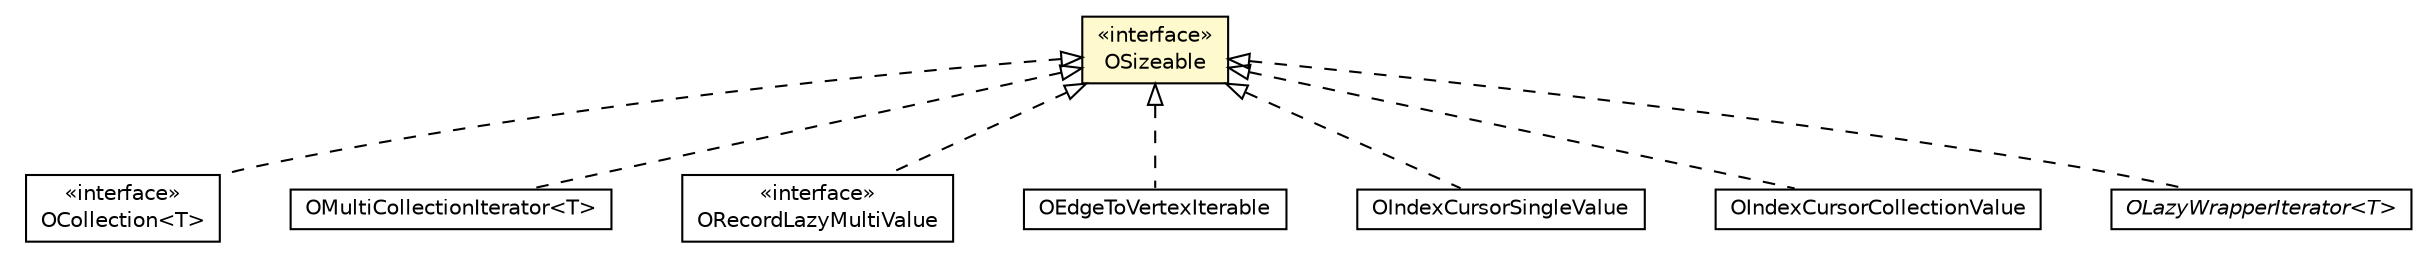 #!/usr/local/bin/dot
#
# Class diagram 
# Generated by UMLGraph version R5_6-24-gf6e263 (http://www.umlgraph.org/)
#

digraph G {
	edge [fontname="Helvetica",fontsize=10,labelfontname="Helvetica",labelfontsize=10];
	node [fontname="Helvetica",fontsize=10,shape=plaintext];
	nodesep=0.25;
	ranksep=0.5;
	// com.orientechnologies.common.collection.OCollection<T>
	c6843877 [label=<<table title="com.orientechnologies.common.collection.OCollection" border="0" cellborder="1" cellspacing="0" cellpadding="2" port="p" href="../collection/OCollection.html">
		<tr><td><table border="0" cellspacing="0" cellpadding="1">
<tr><td align="center" balign="center"> &#171;interface&#187; </td></tr>
<tr><td align="center" balign="center"> OCollection&lt;T&gt; </td></tr>
		</table></td></tr>
		</table>>, URL="../collection/OCollection.html", fontname="Helvetica", fontcolor="black", fontsize=10.0];
	// com.orientechnologies.common.collection.OMultiCollectionIterator<T>
	c6843882 [label=<<table title="com.orientechnologies.common.collection.OMultiCollectionIterator" border="0" cellborder="1" cellspacing="0" cellpadding="2" port="p" href="../collection/OMultiCollectionIterator.html">
		<tr><td><table border="0" cellspacing="0" cellpadding="1">
<tr><td align="center" balign="center"> OMultiCollectionIterator&lt;T&gt; </td></tr>
		</table></td></tr>
		</table>>, URL="../collection/OMultiCollectionIterator.html", fontname="Helvetica", fontcolor="black", fontsize=10.0];
	// com.orientechnologies.common.util.OSizeable
	c6843972 [label=<<table title="com.orientechnologies.common.util.OSizeable" border="0" cellborder="1" cellspacing="0" cellpadding="2" port="p" bgcolor="lemonChiffon" href="./OSizeable.html">
		<tr><td><table border="0" cellspacing="0" cellpadding="1">
<tr><td align="center" balign="center"> &#171;interface&#187; </td></tr>
<tr><td align="center" balign="center"> OSizeable </td></tr>
		</table></td></tr>
		</table>>, URL="./OSizeable.html", fontname="Helvetica", fontcolor="black", fontsize=10.0];
	// com.orientechnologies.orient.core.db.record.ORecordLazyMultiValue
	c6844096 [label=<<table title="com.orientechnologies.orient.core.db.record.ORecordLazyMultiValue" border="0" cellborder="1" cellspacing="0" cellpadding="2" port="p" href="../../orient/core/db/record/ORecordLazyMultiValue.html">
		<tr><td><table border="0" cellspacing="0" cellpadding="1">
<tr><td align="center" balign="center"> &#171;interface&#187; </td></tr>
<tr><td align="center" balign="center"> ORecordLazyMultiValue </td></tr>
		</table></td></tr>
		</table>>, URL="../../orient/core/db/record/ORecordLazyMultiValue.html", fontname="Helvetica", fontcolor="black", fontsize=10.0];
	// com.orientechnologies.orient.core.record.impl.OEdgeToVertexIterable
	c6844173 [label=<<table title="com.orientechnologies.orient.core.record.impl.OEdgeToVertexIterable" border="0" cellborder="1" cellspacing="0" cellpadding="2" port="p" href="../../orient/core/record/impl/OEdgeToVertexIterable.html">
		<tr><td><table border="0" cellspacing="0" cellpadding="1">
<tr><td align="center" balign="center"> OEdgeToVertexIterable </td></tr>
		</table></td></tr>
		</table>>, URL="../../orient/core/record/impl/OEdgeToVertexIterable.html", fontname="Helvetica", fontcolor="black", fontsize=10.0];
	// com.orientechnologies.orient.core.index.OIndexCursorSingleValue
	c6845514 [label=<<table title="com.orientechnologies.orient.core.index.OIndexCursorSingleValue" border="0" cellborder="1" cellspacing="0" cellpadding="2" port="p" href="../../orient/core/index/OIndexCursorSingleValue.html">
		<tr><td><table border="0" cellspacing="0" cellpadding="1">
<tr><td align="center" balign="center"> OIndexCursorSingleValue </td></tr>
		</table></td></tr>
		</table>>, URL="../../orient/core/index/OIndexCursorSingleValue.html", fontname="Helvetica", fontcolor="black", fontsize=10.0];
	// com.orientechnologies.orient.core.index.OIndexCursorCollectionValue
	c6845531 [label=<<table title="com.orientechnologies.orient.core.index.OIndexCursorCollectionValue" border="0" cellborder="1" cellspacing="0" cellpadding="2" port="p" href="../../orient/core/index/OIndexCursorCollectionValue.html">
		<tr><td><table border="0" cellspacing="0" cellpadding="1">
<tr><td align="center" balign="center"> OIndexCursorCollectionValue </td></tr>
		</table></td></tr>
		</table>>, URL="../../orient/core/index/OIndexCursorCollectionValue.html", fontname="Helvetica", fontcolor="black", fontsize=10.0];
	// com.orientechnologies.orient.core.iterator.OLazyWrapperIterator<T>
	c6845578 [label=<<table title="com.orientechnologies.orient.core.iterator.OLazyWrapperIterator" border="0" cellborder="1" cellspacing="0" cellpadding="2" port="p" href="../../orient/core/iterator/OLazyWrapperIterator.html">
		<tr><td><table border="0" cellspacing="0" cellpadding="1">
<tr><td align="center" balign="center"><font face="Helvetica-Oblique"> OLazyWrapperIterator&lt;T&gt; </font></td></tr>
		</table></td></tr>
		</table>>, URL="../../orient/core/iterator/OLazyWrapperIterator.html", fontname="Helvetica", fontcolor="black", fontsize=10.0];
	//com.orientechnologies.common.collection.OCollection<T> implements com.orientechnologies.common.util.OSizeable
	c6843972:p -> c6843877:p [dir=back,arrowtail=empty,style=dashed];
	//com.orientechnologies.common.collection.OMultiCollectionIterator<T> implements com.orientechnologies.common.util.OSizeable
	c6843972:p -> c6843882:p [dir=back,arrowtail=empty,style=dashed];
	//com.orientechnologies.orient.core.db.record.ORecordLazyMultiValue implements com.orientechnologies.common.util.OSizeable
	c6843972:p -> c6844096:p [dir=back,arrowtail=empty,style=dashed];
	//com.orientechnologies.orient.core.record.impl.OEdgeToVertexIterable implements com.orientechnologies.common.util.OSizeable
	c6843972:p -> c6844173:p [dir=back,arrowtail=empty,style=dashed];
	//com.orientechnologies.orient.core.index.OIndexCursorSingleValue implements com.orientechnologies.common.util.OSizeable
	c6843972:p -> c6845514:p [dir=back,arrowtail=empty,style=dashed];
	//com.orientechnologies.orient.core.index.OIndexCursorCollectionValue implements com.orientechnologies.common.util.OSizeable
	c6843972:p -> c6845531:p [dir=back,arrowtail=empty,style=dashed];
	//com.orientechnologies.orient.core.iterator.OLazyWrapperIterator<T> implements com.orientechnologies.common.util.OSizeable
	c6843972:p -> c6845578:p [dir=back,arrowtail=empty,style=dashed];
}

